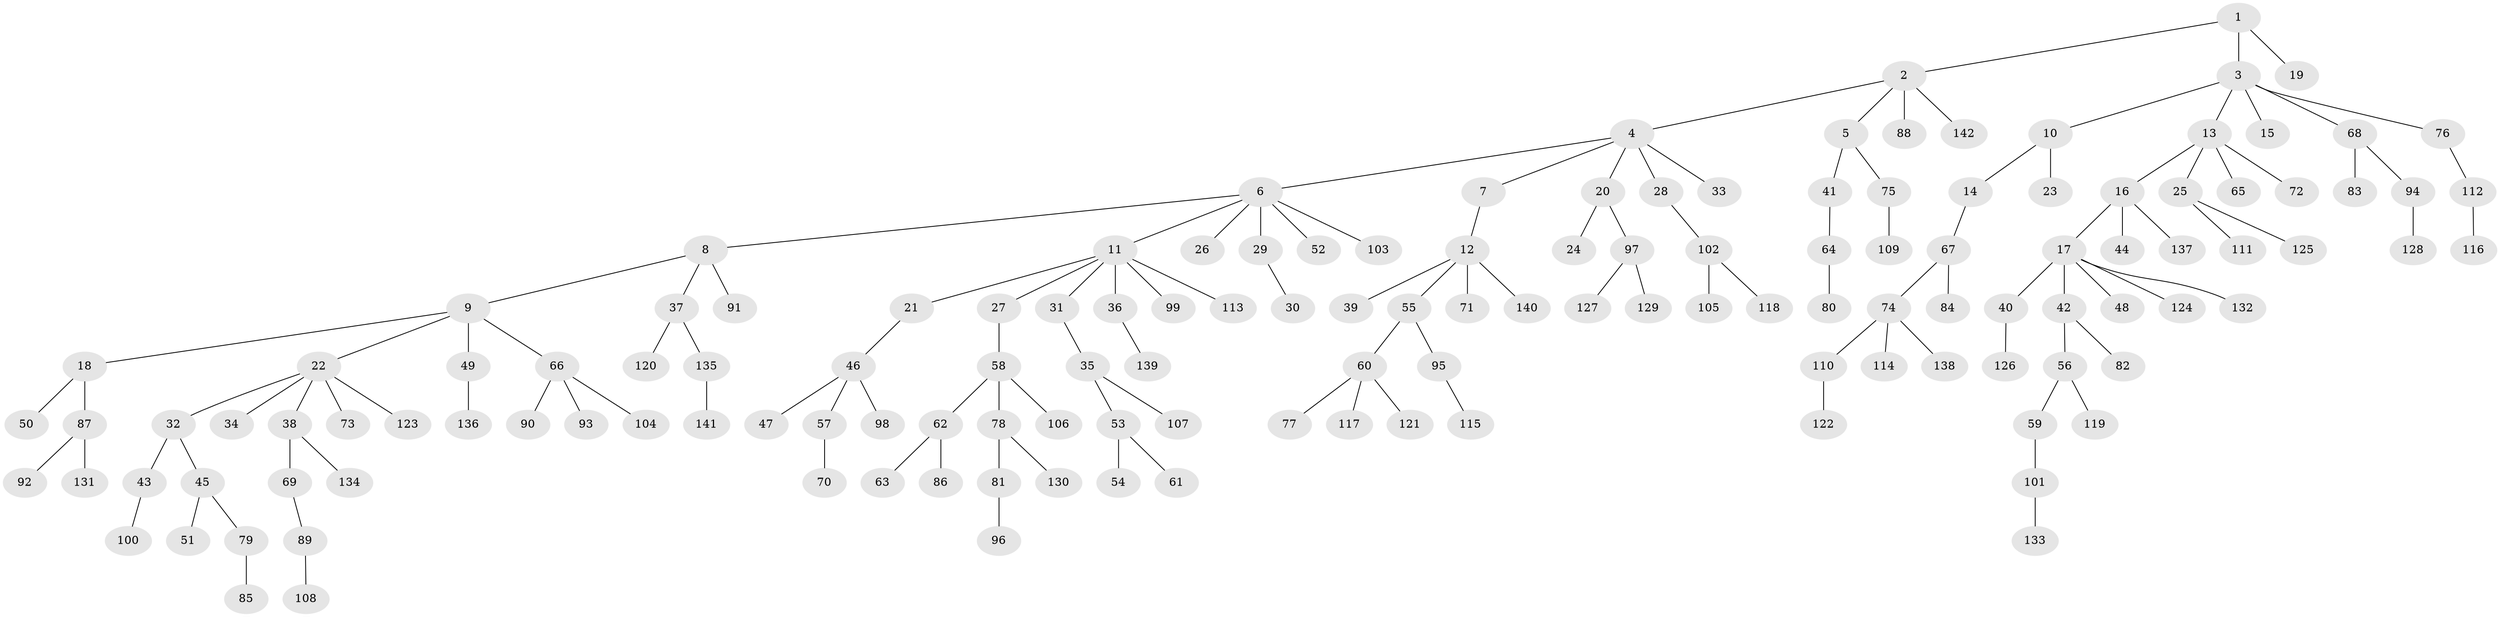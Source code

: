 // coarse degree distribution, {2: 0.24509803921568626, 6: 0.00980392156862745, 9: 0.00980392156862745, 5: 0.058823529411764705, 12: 0.00980392156862745, 3: 0.11764705882352941, 1: 0.5392156862745098, 4: 0.00980392156862745}
// Generated by graph-tools (version 1.1) at 2025/24/03/03/25 07:24:07]
// undirected, 142 vertices, 141 edges
graph export_dot {
graph [start="1"]
  node [color=gray90,style=filled];
  1;
  2;
  3;
  4;
  5;
  6;
  7;
  8;
  9;
  10;
  11;
  12;
  13;
  14;
  15;
  16;
  17;
  18;
  19;
  20;
  21;
  22;
  23;
  24;
  25;
  26;
  27;
  28;
  29;
  30;
  31;
  32;
  33;
  34;
  35;
  36;
  37;
  38;
  39;
  40;
  41;
  42;
  43;
  44;
  45;
  46;
  47;
  48;
  49;
  50;
  51;
  52;
  53;
  54;
  55;
  56;
  57;
  58;
  59;
  60;
  61;
  62;
  63;
  64;
  65;
  66;
  67;
  68;
  69;
  70;
  71;
  72;
  73;
  74;
  75;
  76;
  77;
  78;
  79;
  80;
  81;
  82;
  83;
  84;
  85;
  86;
  87;
  88;
  89;
  90;
  91;
  92;
  93;
  94;
  95;
  96;
  97;
  98;
  99;
  100;
  101;
  102;
  103;
  104;
  105;
  106;
  107;
  108;
  109;
  110;
  111;
  112;
  113;
  114;
  115;
  116;
  117;
  118;
  119;
  120;
  121;
  122;
  123;
  124;
  125;
  126;
  127;
  128;
  129;
  130;
  131;
  132;
  133;
  134;
  135;
  136;
  137;
  138;
  139;
  140;
  141;
  142;
  1 -- 2;
  1 -- 3;
  1 -- 19;
  2 -- 4;
  2 -- 5;
  2 -- 88;
  2 -- 142;
  3 -- 10;
  3 -- 13;
  3 -- 15;
  3 -- 68;
  3 -- 76;
  4 -- 6;
  4 -- 7;
  4 -- 20;
  4 -- 28;
  4 -- 33;
  5 -- 41;
  5 -- 75;
  6 -- 8;
  6 -- 11;
  6 -- 26;
  6 -- 29;
  6 -- 52;
  6 -- 103;
  7 -- 12;
  8 -- 9;
  8 -- 37;
  8 -- 91;
  9 -- 18;
  9 -- 22;
  9 -- 49;
  9 -- 66;
  10 -- 14;
  10 -- 23;
  11 -- 21;
  11 -- 27;
  11 -- 31;
  11 -- 36;
  11 -- 99;
  11 -- 113;
  12 -- 39;
  12 -- 55;
  12 -- 71;
  12 -- 140;
  13 -- 16;
  13 -- 25;
  13 -- 65;
  13 -- 72;
  14 -- 67;
  16 -- 17;
  16 -- 44;
  16 -- 137;
  17 -- 40;
  17 -- 42;
  17 -- 48;
  17 -- 124;
  17 -- 132;
  18 -- 50;
  18 -- 87;
  20 -- 24;
  20 -- 97;
  21 -- 46;
  22 -- 32;
  22 -- 34;
  22 -- 38;
  22 -- 73;
  22 -- 123;
  25 -- 111;
  25 -- 125;
  27 -- 58;
  28 -- 102;
  29 -- 30;
  31 -- 35;
  32 -- 43;
  32 -- 45;
  35 -- 53;
  35 -- 107;
  36 -- 139;
  37 -- 120;
  37 -- 135;
  38 -- 69;
  38 -- 134;
  40 -- 126;
  41 -- 64;
  42 -- 56;
  42 -- 82;
  43 -- 100;
  45 -- 51;
  45 -- 79;
  46 -- 47;
  46 -- 57;
  46 -- 98;
  49 -- 136;
  53 -- 54;
  53 -- 61;
  55 -- 60;
  55 -- 95;
  56 -- 59;
  56 -- 119;
  57 -- 70;
  58 -- 62;
  58 -- 78;
  58 -- 106;
  59 -- 101;
  60 -- 77;
  60 -- 117;
  60 -- 121;
  62 -- 63;
  62 -- 86;
  64 -- 80;
  66 -- 90;
  66 -- 93;
  66 -- 104;
  67 -- 74;
  67 -- 84;
  68 -- 83;
  68 -- 94;
  69 -- 89;
  74 -- 110;
  74 -- 114;
  74 -- 138;
  75 -- 109;
  76 -- 112;
  78 -- 81;
  78 -- 130;
  79 -- 85;
  81 -- 96;
  87 -- 92;
  87 -- 131;
  89 -- 108;
  94 -- 128;
  95 -- 115;
  97 -- 127;
  97 -- 129;
  101 -- 133;
  102 -- 105;
  102 -- 118;
  110 -- 122;
  112 -- 116;
  135 -- 141;
}
